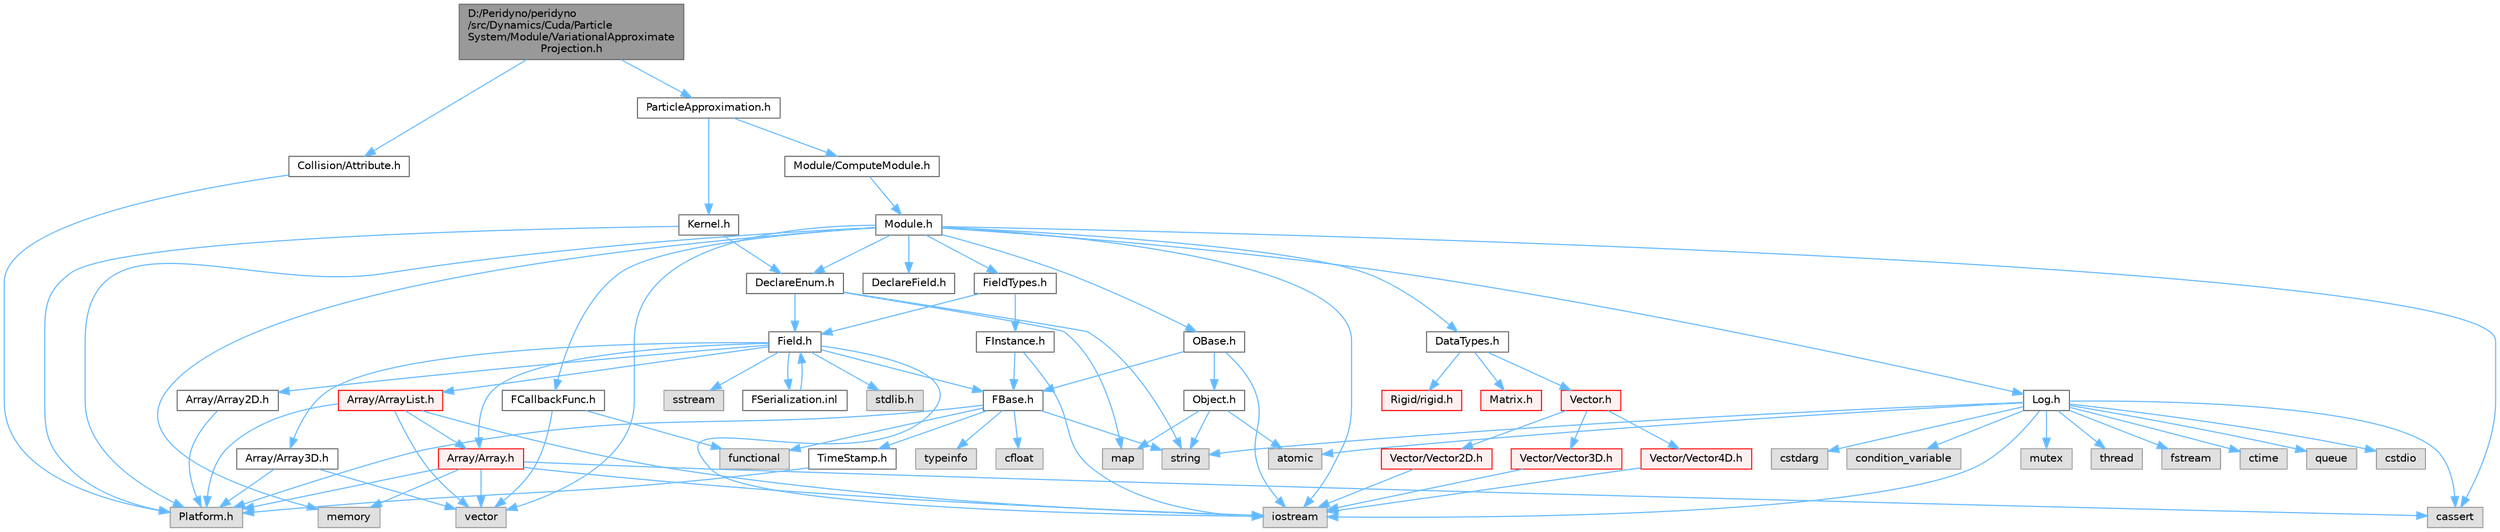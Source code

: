 digraph "D:/Peridyno/peridyno/src/Dynamics/Cuda/ParticleSystem/Module/VariationalApproximateProjection.h"
{
 // LATEX_PDF_SIZE
  bgcolor="transparent";
  edge [fontname=Helvetica,fontsize=10,labelfontname=Helvetica,labelfontsize=10];
  node [fontname=Helvetica,fontsize=10,shape=box,height=0.2,width=0.4];
  Node1 [id="Node000001",label="D:/Peridyno/peridyno\l/src/Dynamics/Cuda/Particle\lSystem/Module/VariationalApproximate\lProjection.h",height=0.2,width=0.4,color="gray40", fillcolor="grey60", style="filled", fontcolor="black",tooltip=" "];
  Node1 -> Node2 [id="edge1_Node000001_Node000002",color="steelblue1",style="solid",tooltip=" "];
  Node2 [id="Node000002",label="Collision/Attribute.h",height=0.2,width=0.4,color="grey40", fillcolor="white", style="filled",URL="$_attribute_8h.html",tooltip=" "];
  Node2 -> Node3 [id="edge2_Node000002_Node000003",color="steelblue1",style="solid",tooltip=" "];
  Node3 [id="Node000003",label="Platform.h",height=0.2,width=0.4,color="grey60", fillcolor="#E0E0E0", style="filled",tooltip=" "];
  Node1 -> Node4 [id="edge3_Node000001_Node000004",color="steelblue1",style="solid",tooltip=" "];
  Node4 [id="Node000004",label="ParticleApproximation.h",height=0.2,width=0.4,color="grey40", fillcolor="white", style="filled",URL="$_particle_approximation_8h.html",tooltip=" "];
  Node4 -> Node5 [id="edge4_Node000004_Node000005",color="steelblue1",style="solid",tooltip=" "];
  Node5 [id="Node000005",label="Module/ComputeModule.h",height=0.2,width=0.4,color="grey40", fillcolor="white", style="filled",URL="$_compute_module_8h.html",tooltip=" "];
  Node5 -> Node6 [id="edge5_Node000005_Node000006",color="steelblue1",style="solid",tooltip=" "];
  Node6 [id="Node000006",label="Module.h",height=0.2,width=0.4,color="grey40", fillcolor="white", style="filled",URL="$_module_8h.html",tooltip=" "];
  Node6 -> Node3 [id="edge6_Node000006_Node000003",color="steelblue1",style="solid",tooltip=" "];
  Node6 -> Node7 [id="edge7_Node000006_Node000007",color="steelblue1",style="solid",tooltip=" "];
  Node7 [id="Node000007",label="memory",height=0.2,width=0.4,color="grey60", fillcolor="#E0E0E0", style="filled",tooltip=" "];
  Node6 -> Node8 [id="edge8_Node000006_Node000008",color="steelblue1",style="solid",tooltip=" "];
  Node8 [id="Node000008",label="vector",height=0.2,width=0.4,color="grey60", fillcolor="#E0E0E0", style="filled",tooltip=" "];
  Node6 -> Node9 [id="edge9_Node000006_Node000009",color="steelblue1",style="solid",tooltip=" "];
  Node9 [id="Node000009",label="cassert",height=0.2,width=0.4,color="grey60", fillcolor="#E0E0E0", style="filled",tooltip=" "];
  Node6 -> Node10 [id="edge10_Node000006_Node000010",color="steelblue1",style="solid",tooltip=" "];
  Node10 [id="Node000010",label="iostream",height=0.2,width=0.4,color="grey60", fillcolor="#E0E0E0", style="filled",tooltip=" "];
  Node6 -> Node11 [id="edge11_Node000006_Node000011",color="steelblue1",style="solid",tooltip=" "];
  Node11 [id="Node000011",label="OBase.h",height=0.2,width=0.4,color="grey40", fillcolor="white", style="filled",URL="$_o_base_8h.html",tooltip=" "];
  Node11 -> Node10 [id="edge12_Node000011_Node000010",color="steelblue1",style="solid",tooltip=" "];
  Node11 -> Node12 [id="edge13_Node000011_Node000012",color="steelblue1",style="solid",tooltip=" "];
  Node12 [id="Node000012",label="FBase.h",height=0.2,width=0.4,color="grey40", fillcolor="white", style="filled",URL="$_f_base_8h.html",tooltip=" "];
  Node12 -> Node3 [id="edge14_Node000012_Node000003",color="steelblue1",style="solid",tooltip=" "];
  Node12 -> Node13 [id="edge15_Node000012_Node000013",color="steelblue1",style="solid",tooltip=" "];
  Node13 [id="Node000013",label="TimeStamp.h",height=0.2,width=0.4,color="grey40", fillcolor="white", style="filled",URL="$_time_stamp_8h.html",tooltip=" "];
  Node13 -> Node3 [id="edge16_Node000013_Node000003",color="steelblue1",style="solid",tooltip=" "];
  Node12 -> Node14 [id="edge17_Node000012_Node000014",color="steelblue1",style="solid",tooltip=" "];
  Node14 [id="Node000014",label="typeinfo",height=0.2,width=0.4,color="grey60", fillcolor="#E0E0E0", style="filled",tooltip=" "];
  Node12 -> Node15 [id="edge18_Node000012_Node000015",color="steelblue1",style="solid",tooltip=" "];
  Node15 [id="Node000015",label="string",height=0.2,width=0.4,color="grey60", fillcolor="#E0E0E0", style="filled",tooltip=" "];
  Node12 -> Node16 [id="edge19_Node000012_Node000016",color="steelblue1",style="solid",tooltip=" "];
  Node16 [id="Node000016",label="functional",height=0.2,width=0.4,color="grey60", fillcolor="#E0E0E0", style="filled",tooltip=" "];
  Node12 -> Node17 [id="edge20_Node000012_Node000017",color="steelblue1",style="solid",tooltip=" "];
  Node17 [id="Node000017",label="cfloat",height=0.2,width=0.4,color="grey60", fillcolor="#E0E0E0", style="filled",tooltip=" "];
  Node11 -> Node18 [id="edge21_Node000011_Node000018",color="steelblue1",style="solid",tooltip=" "];
  Node18 [id="Node000018",label="Object.h",height=0.2,width=0.4,color="grey40", fillcolor="white", style="filled",URL="$_object_8h.html",tooltip=" "];
  Node18 -> Node15 [id="edge22_Node000018_Node000015",color="steelblue1",style="solid",tooltip=" "];
  Node18 -> Node19 [id="edge23_Node000018_Node000019",color="steelblue1",style="solid",tooltip=" "];
  Node19 [id="Node000019",label="atomic",height=0.2,width=0.4,color="grey60", fillcolor="#E0E0E0", style="filled",tooltip=" "];
  Node18 -> Node20 [id="edge24_Node000018_Node000020",color="steelblue1",style="solid",tooltip=" "];
  Node20 [id="Node000020",label="map",height=0.2,width=0.4,color="grey60", fillcolor="#E0E0E0", style="filled",tooltip=" "];
  Node6 -> Node21 [id="edge25_Node000006_Node000021",color="steelblue1",style="solid",tooltip=" "];
  Node21 [id="Node000021",label="Log.h",height=0.2,width=0.4,color="grey40", fillcolor="white", style="filled",URL="$_log_8h.html",tooltip=" "];
  Node21 -> Node22 [id="edge26_Node000021_Node000022",color="steelblue1",style="solid",tooltip=" "];
  Node22 [id="Node000022",label="mutex",height=0.2,width=0.4,color="grey60", fillcolor="#E0E0E0", style="filled",tooltip=" "];
  Node21 -> Node23 [id="edge27_Node000021_Node000023",color="steelblue1",style="solid",tooltip=" "];
  Node23 [id="Node000023",label="thread",height=0.2,width=0.4,color="grey60", fillcolor="#E0E0E0", style="filled",tooltip=" "];
  Node21 -> Node15 [id="edge28_Node000021_Node000015",color="steelblue1",style="solid",tooltip=" "];
  Node21 -> Node24 [id="edge29_Node000021_Node000024",color="steelblue1",style="solid",tooltip=" "];
  Node24 [id="Node000024",label="fstream",height=0.2,width=0.4,color="grey60", fillcolor="#E0E0E0", style="filled",tooltip=" "];
  Node21 -> Node10 [id="edge30_Node000021_Node000010",color="steelblue1",style="solid",tooltip=" "];
  Node21 -> Node25 [id="edge31_Node000021_Node000025",color="steelblue1",style="solid",tooltip=" "];
  Node25 [id="Node000025",label="ctime",height=0.2,width=0.4,color="grey60", fillcolor="#E0E0E0", style="filled",tooltip=" "];
  Node21 -> Node26 [id="edge32_Node000021_Node000026",color="steelblue1",style="solid",tooltip=" "];
  Node26 [id="Node000026",label="queue",height=0.2,width=0.4,color="grey60", fillcolor="#E0E0E0", style="filled",tooltip=" "];
  Node21 -> Node27 [id="edge33_Node000021_Node000027",color="steelblue1",style="solid",tooltip=" "];
  Node27 [id="Node000027",label="cstdio",height=0.2,width=0.4,color="grey60", fillcolor="#E0E0E0", style="filled",tooltip=" "];
  Node21 -> Node9 [id="edge34_Node000021_Node000009",color="steelblue1",style="solid",tooltip=" "];
  Node21 -> Node28 [id="edge35_Node000021_Node000028",color="steelblue1",style="solid",tooltip=" "];
  Node28 [id="Node000028",label="cstdarg",height=0.2,width=0.4,color="grey60", fillcolor="#E0E0E0", style="filled",tooltip=" "];
  Node21 -> Node19 [id="edge36_Node000021_Node000019",color="steelblue1",style="solid",tooltip=" "];
  Node21 -> Node29 [id="edge37_Node000021_Node000029",color="steelblue1",style="solid",tooltip=" "];
  Node29 [id="Node000029",label="condition_variable",height=0.2,width=0.4,color="grey60", fillcolor="#E0E0E0", style="filled",tooltip=" "];
  Node6 -> Node30 [id="edge38_Node000006_Node000030",color="steelblue1",style="solid",tooltip=" "];
  Node30 [id="Node000030",label="DataTypes.h",height=0.2,width=0.4,color="grey40", fillcolor="white", style="filled",URL="$_data_types_8h.html",tooltip=" "];
  Node30 -> Node31 [id="edge39_Node000030_Node000031",color="steelblue1",style="solid",tooltip=" "];
  Node31 [id="Node000031",label="Vector.h",height=0.2,width=0.4,color="red", fillcolor="#FFF0F0", style="filled",URL="$_vector_8h.html",tooltip=" "];
  Node31 -> Node32 [id="edge40_Node000031_Node000032",color="steelblue1",style="solid",tooltip=" "];
  Node32 [id="Node000032",label="Vector/Vector2D.h",height=0.2,width=0.4,color="red", fillcolor="#FFF0F0", style="filled",URL="$_vector2_d_8h.html",tooltip=" "];
  Node32 -> Node10 [id="edge41_Node000032_Node000010",color="steelblue1",style="solid",tooltip=" "];
  Node31 -> Node38 [id="edge42_Node000031_Node000038",color="steelblue1",style="solid",tooltip=" "];
  Node38 [id="Node000038",label="Vector/Vector3D.h",height=0.2,width=0.4,color="red", fillcolor="#FFF0F0", style="filled",URL="$_vector3_d_8h.html",tooltip=" "];
  Node38 -> Node10 [id="edge43_Node000038_Node000010",color="steelblue1",style="solid",tooltip=" "];
  Node31 -> Node41 [id="edge44_Node000031_Node000041",color="steelblue1",style="solid",tooltip=" "];
  Node41 [id="Node000041",label="Vector/Vector4D.h",height=0.2,width=0.4,color="red", fillcolor="#FFF0F0", style="filled",URL="$_vector4_d_8h.html",tooltip=" "];
  Node41 -> Node10 [id="edge45_Node000041_Node000010",color="steelblue1",style="solid",tooltip=" "];
  Node30 -> Node50 [id="edge46_Node000030_Node000050",color="steelblue1",style="solid",tooltip=" "];
  Node50 [id="Node000050",label="Matrix.h",height=0.2,width=0.4,color="red", fillcolor="#FFF0F0", style="filled",URL="$_matrix_8h.html",tooltip=" "];
  Node30 -> Node67 [id="edge47_Node000030_Node000067",color="steelblue1",style="solid",tooltip=" "];
  Node67 [id="Node000067",label="Rigid/rigid.h",height=0.2,width=0.4,color="red", fillcolor="#FFF0F0", style="filled",URL="$rigid_8h.html",tooltip=" "];
  Node6 -> Node71 [id="edge48_Node000006_Node000071",color="steelblue1",style="solid",tooltip=" "];
  Node71 [id="Node000071",label="DeclareEnum.h",height=0.2,width=0.4,color="grey40", fillcolor="white", style="filled",URL="$_declare_enum_8h.html",tooltip=" "];
  Node71 -> Node20 [id="edge49_Node000071_Node000020",color="steelblue1",style="solid",tooltip=" "];
  Node71 -> Node15 [id="edge50_Node000071_Node000015",color="steelblue1",style="solid",tooltip=" "];
  Node71 -> Node72 [id="edge51_Node000071_Node000072",color="steelblue1",style="solid",tooltip=" "];
  Node72 [id="Node000072",label="Field.h",height=0.2,width=0.4,color="grey40", fillcolor="white", style="filled",URL="$_field_8h.html",tooltip=" "];
  Node72 -> Node10 [id="edge52_Node000072_Node000010",color="steelblue1",style="solid",tooltip=" "];
  Node72 -> Node73 [id="edge53_Node000072_Node000073",color="steelblue1",style="solid",tooltip=" "];
  Node73 [id="Node000073",label="stdlib.h",height=0.2,width=0.4,color="grey60", fillcolor="#E0E0E0", style="filled",tooltip=" "];
  Node72 -> Node74 [id="edge54_Node000072_Node000074",color="steelblue1",style="solid",tooltip=" "];
  Node74 [id="Node000074",label="sstream",height=0.2,width=0.4,color="grey60", fillcolor="#E0E0E0", style="filled",tooltip=" "];
  Node72 -> Node12 [id="edge55_Node000072_Node000012",color="steelblue1",style="solid",tooltip=" "];
  Node72 -> Node75 [id="edge56_Node000072_Node000075",color="steelblue1",style="solid",tooltip=" "];
  Node75 [id="Node000075",label="Array/Array.h",height=0.2,width=0.4,color="red", fillcolor="#FFF0F0", style="filled",URL="$_array_8h.html",tooltip=" "];
  Node75 -> Node3 [id="edge57_Node000075_Node000003",color="steelblue1",style="solid",tooltip=" "];
  Node75 -> Node9 [id="edge58_Node000075_Node000009",color="steelblue1",style="solid",tooltip=" "];
  Node75 -> Node8 [id="edge59_Node000075_Node000008",color="steelblue1",style="solid",tooltip=" "];
  Node75 -> Node10 [id="edge60_Node000075_Node000010",color="steelblue1",style="solid",tooltip=" "];
  Node75 -> Node7 [id="edge61_Node000075_Node000007",color="steelblue1",style="solid",tooltip=" "];
  Node72 -> Node77 [id="edge62_Node000072_Node000077",color="steelblue1",style="solid",tooltip=" "];
  Node77 [id="Node000077",label="Array/Array2D.h",height=0.2,width=0.4,color="grey40", fillcolor="white", style="filled",URL="$_array2_d_8h.html",tooltip=" "];
  Node77 -> Node3 [id="edge63_Node000077_Node000003",color="steelblue1",style="solid",tooltip=" "];
  Node72 -> Node78 [id="edge64_Node000072_Node000078",color="steelblue1",style="solid",tooltip=" "];
  Node78 [id="Node000078",label="Array/Array3D.h",height=0.2,width=0.4,color="grey40", fillcolor="white", style="filled",URL="$_array3_d_8h.html",tooltip=" "];
  Node78 -> Node3 [id="edge65_Node000078_Node000003",color="steelblue1",style="solid",tooltip=" "];
  Node78 -> Node8 [id="edge66_Node000078_Node000008",color="steelblue1",style="solid",tooltip=" "];
  Node72 -> Node79 [id="edge67_Node000072_Node000079",color="steelblue1",style="solid",tooltip=" "];
  Node79 [id="Node000079",label="Array/ArrayList.h",height=0.2,width=0.4,color="red", fillcolor="#FFF0F0", style="filled",URL="$_array_list_8h.html",tooltip=" "];
  Node79 -> Node8 [id="edge68_Node000079_Node000008",color="steelblue1",style="solid",tooltip=" "];
  Node79 -> Node10 [id="edge69_Node000079_Node000010",color="steelblue1",style="solid",tooltip=" "];
  Node79 -> Node3 [id="edge70_Node000079_Node000003",color="steelblue1",style="solid",tooltip=" "];
  Node79 -> Node75 [id="edge71_Node000079_Node000075",color="steelblue1",style="solid",tooltip=" "];
  Node72 -> Node85 [id="edge72_Node000072_Node000085",color="steelblue1",style="solid",tooltip=" "];
  Node85 [id="Node000085",label="FSerialization.inl",height=0.2,width=0.4,color="grey40", fillcolor="white", style="filled",URL="$_f_serialization_8inl.html",tooltip=" "];
  Node85 -> Node72 [id="edge73_Node000085_Node000072",color="steelblue1",style="solid",tooltip=" "];
  Node6 -> Node86 [id="edge74_Node000006_Node000086",color="steelblue1",style="solid",tooltip=" "];
  Node86 [id="Node000086",label="DeclareField.h",height=0.2,width=0.4,color="grey40", fillcolor="white", style="filled",URL="$_declare_field_8h.html",tooltip=" "];
  Node6 -> Node87 [id="edge75_Node000006_Node000087",color="steelblue1",style="solid",tooltip=" "];
  Node87 [id="Node000087",label="FCallbackFunc.h",height=0.2,width=0.4,color="grey40", fillcolor="white", style="filled",URL="$_f_callback_func_8h.html",tooltip=" "];
  Node87 -> Node8 [id="edge76_Node000087_Node000008",color="steelblue1",style="solid",tooltip=" "];
  Node87 -> Node16 [id="edge77_Node000087_Node000016",color="steelblue1",style="solid",tooltip=" "];
  Node6 -> Node88 [id="edge78_Node000006_Node000088",color="steelblue1",style="solid",tooltip=" "];
  Node88 [id="Node000088",label="FieldTypes.h",height=0.2,width=0.4,color="grey40", fillcolor="white", style="filled",URL="$_field_types_8h.html",tooltip=" "];
  Node88 -> Node72 [id="edge79_Node000088_Node000072",color="steelblue1",style="solid",tooltip=" "];
  Node88 -> Node89 [id="edge80_Node000088_Node000089",color="steelblue1",style="solid",tooltip=" "];
  Node89 [id="Node000089",label="FInstance.h",height=0.2,width=0.4,color="grey40", fillcolor="white", style="filled",URL="$_f_instance_8h.html",tooltip=" "];
  Node89 -> Node10 [id="edge81_Node000089_Node000010",color="steelblue1",style="solid",tooltip=" "];
  Node89 -> Node12 [id="edge82_Node000089_Node000012",color="steelblue1",style="solid",tooltip=" "];
  Node4 -> Node90 [id="edge83_Node000004_Node000090",color="steelblue1",style="solid",tooltip=" "];
  Node90 [id="Node000090",label="Kernel.h",height=0.2,width=0.4,color="grey40", fillcolor="white", style="filled",URL="$_kernel_8h.html",tooltip=" "];
  Node90 -> Node3 [id="edge84_Node000090_Node000003",color="steelblue1",style="solid",tooltip=" "];
  Node90 -> Node71 [id="edge85_Node000090_Node000071",color="steelblue1",style="solid",tooltip=" "];
}
